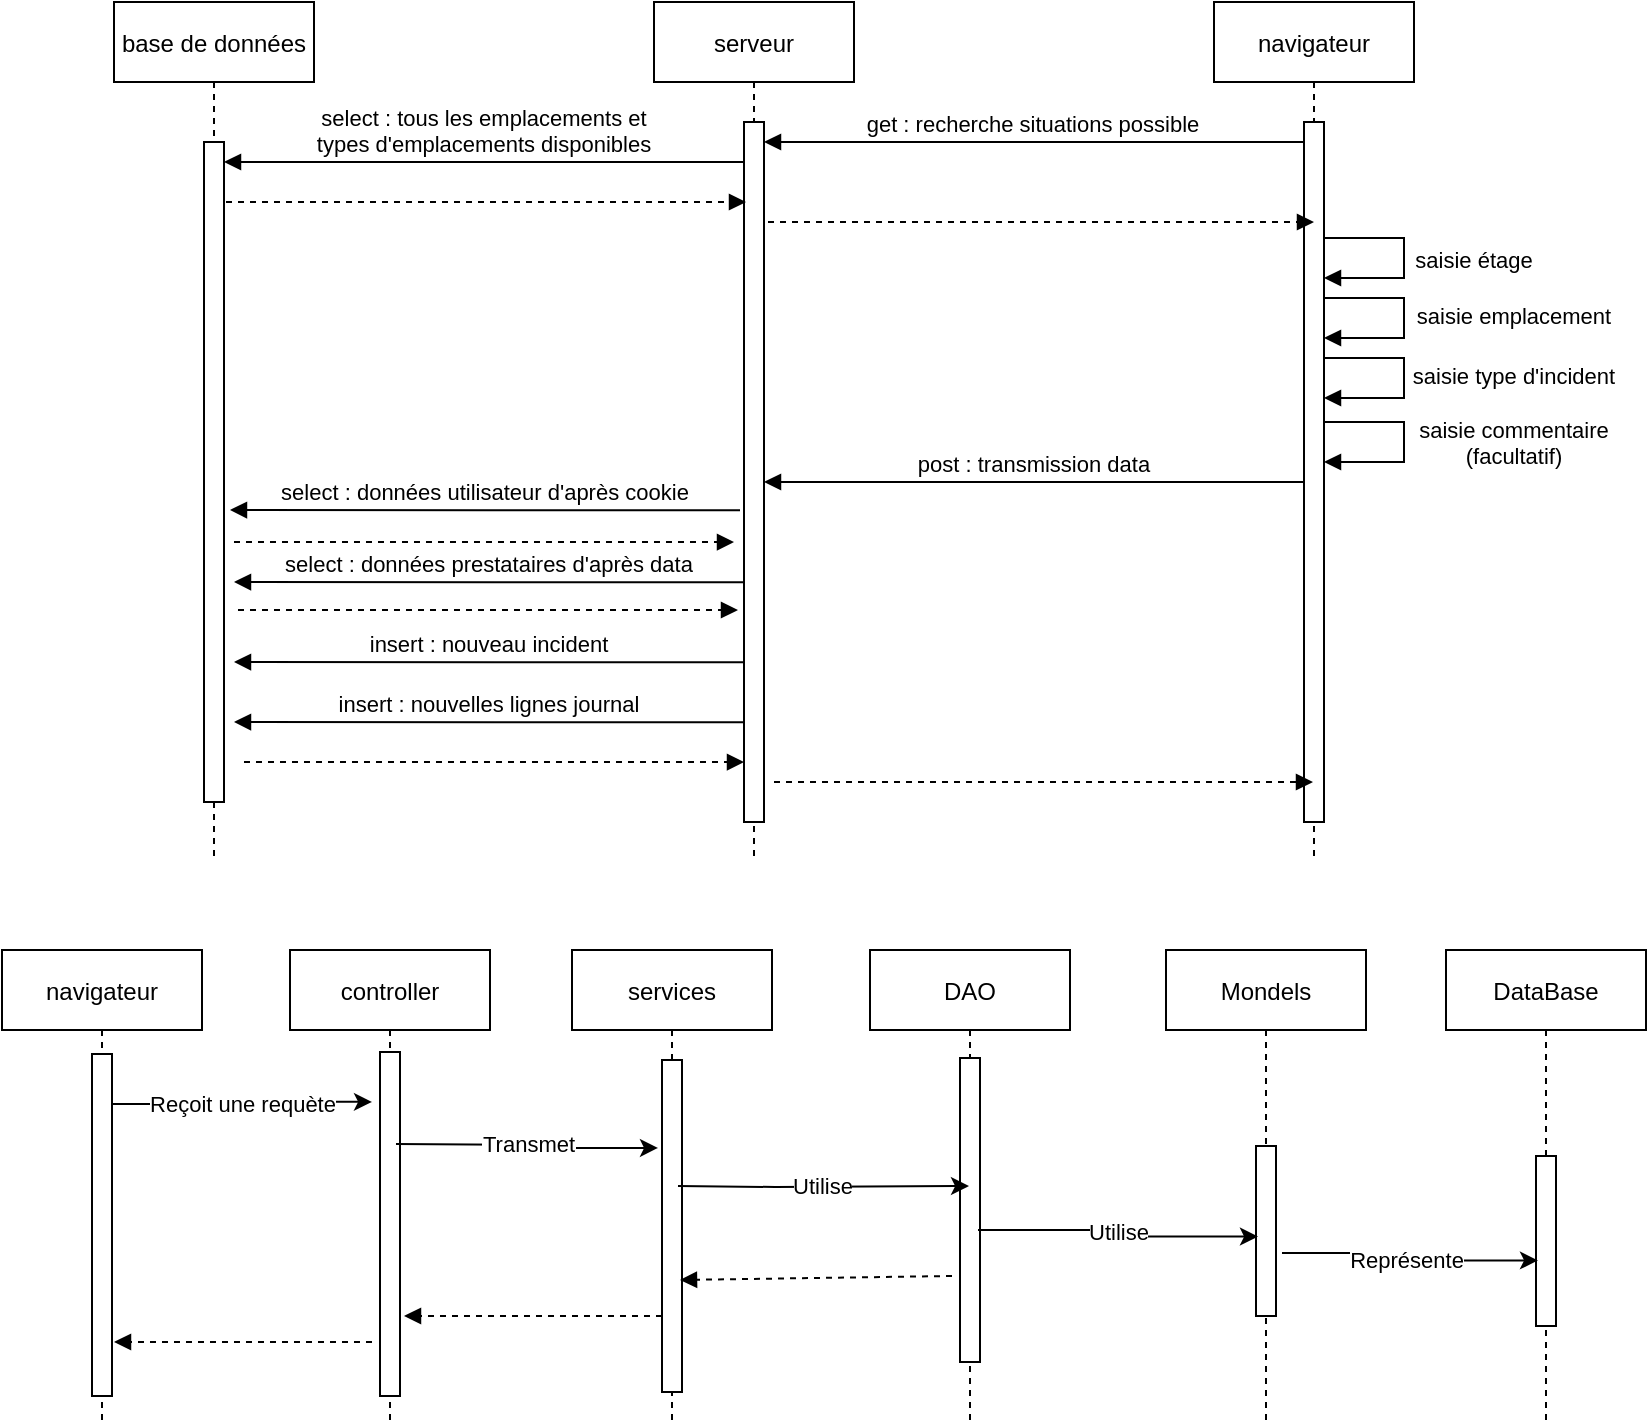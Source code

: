 <mxfile version="20.8.10" type="device"><diagram id="kgpKYQtTHZ0yAKxKKP6v" name="Page-1"><mxGraphModel dx="1780" dy="833" grid="0" gridSize="10" guides="1" tooltips="1" connect="1" arrows="1" fold="1" page="1" pageScale="1" pageWidth="850" pageHeight="1100" math="0" shadow="0"><root><mxCell id="0"/><mxCell id="1" parent="0"/><mxCell id="DQTdDgS3IpMgAFfMAFLB-1" value="serveur" style="shape=umlLifeline;perimeter=lifelinePerimeter;container=1;collapsible=0;recursiveResize=0;rounded=0;shadow=0;strokeWidth=1;" parent="1" vertex="1"><mxGeometry x="340" y="30" width="100" height="430" as="geometry"/></mxCell><mxCell id="DQTdDgS3IpMgAFfMAFLB-2" value="" style="points=[];perimeter=orthogonalPerimeter;rounded=0;shadow=0;strokeWidth=1;" parent="DQTdDgS3IpMgAFfMAFLB-1" vertex="1"><mxGeometry x="45" y="60" width="10" height="350" as="geometry"/></mxCell><mxCell id="DQTdDgS3IpMgAFfMAFLB-3" value="get : recherche situations possible" style="verticalAlign=bottom;endArrow=block;shadow=0;strokeWidth=1;" parent="DQTdDgS3IpMgAFfMAFLB-1" edge="1"><mxGeometry relative="1" as="geometry"><mxPoint x="324.5" y="70" as="sourcePoint"/><Array as="points"><mxPoint x="245" y="70"/></Array><mxPoint x="55" y="70" as="targetPoint"/></mxGeometry></mxCell><mxCell id="DQTdDgS3IpMgAFfMAFLB-15" value="select : tous les emplacements et&#10;types d'emplacements disponibles" style="verticalAlign=bottom;endArrow=block;shadow=0;strokeWidth=1;" parent="DQTdDgS3IpMgAFfMAFLB-1" edge="1"><mxGeometry relative="1" as="geometry"><mxPoint x="45" y="80" as="sourcePoint"/><mxPoint x="-215" y="80" as="targetPoint"/><Array as="points"><mxPoint x="-29.5" y="80"/><mxPoint x="-69.5" y="80"/></Array></mxGeometry></mxCell><mxCell id="DQTdDgS3IpMgAFfMAFLB-25" value="" style="verticalAlign=bottom;endArrow=block;shadow=0;strokeWidth=1;dashed=1;exitX=1.5;exitY=0.707;exitDx=0;exitDy=0;exitPerimeter=0;" parent="DQTdDgS3IpMgAFfMAFLB-1" edge="1"><mxGeometry relative="1" as="geometry"><mxPoint x="-205" y="380" as="sourcePoint"/><mxPoint x="45" y="380.04" as="targetPoint"/></mxGeometry></mxCell><mxCell id="DQTdDgS3IpMgAFfMAFLB-4" value="navigateur" style="shape=umlLifeline;perimeter=lifelinePerimeter;container=1;collapsible=0;recursiveResize=0;rounded=0;shadow=0;strokeWidth=1;fontStyle=0" parent="1" vertex="1"><mxGeometry x="620" y="30" width="100" height="430" as="geometry"/></mxCell><mxCell id="DQTdDgS3IpMgAFfMAFLB-5" value="" style="points=[];perimeter=orthogonalPerimeter;rounded=0;shadow=0;strokeWidth=1;" parent="DQTdDgS3IpMgAFfMAFLB-4" vertex="1"><mxGeometry x="45" y="60" width="10" height="350" as="geometry"/></mxCell><mxCell id="DQTdDgS3IpMgAFfMAFLB-6" value="saisie étage" style="verticalAlign=bottom;endArrow=block;shadow=0;strokeWidth=1;edgeStyle=orthogonalEdgeStyle;rounded=0;" parent="DQTdDgS3IpMgAFfMAFLB-4" edge="1"><mxGeometry x="0.2" y="-35" relative="1" as="geometry"><mxPoint x="55" y="118" as="sourcePoint"/><mxPoint x="55" y="138" as="targetPoint"/><Array as="points"><mxPoint x="95" y="118"/><mxPoint x="95" y="138"/></Array><mxPoint x="35" y="35" as="offset"/></mxGeometry></mxCell><mxCell id="DQTdDgS3IpMgAFfMAFLB-7" value="saisie type d'incident" style="verticalAlign=bottom;endArrow=block;shadow=0;strokeWidth=1;edgeStyle=orthogonalEdgeStyle;rounded=0;spacing=6;" parent="DQTdDgS3IpMgAFfMAFLB-4" edge="1"><mxGeometry x="0.2" y="55" relative="1" as="geometry"><mxPoint x="55" y="178" as="sourcePoint"/><mxPoint x="55" y="198" as="targetPoint"/><Array as="points"><mxPoint x="95" y="178"/><mxPoint x="95" y="198"/></Array><mxPoint x="55" y="-53" as="offset"/></mxGeometry></mxCell><mxCell id="DQTdDgS3IpMgAFfMAFLB-8" value="saisie emplacement" style="verticalAlign=bottom;endArrow=block;shadow=0;strokeWidth=1;edgeStyle=orthogonalEdgeStyle;rounded=0;spacing=-4;" parent="DQTdDgS3IpMgAFfMAFLB-4" edge="1"><mxGeometry x="0.04" y="55" relative="1" as="geometry"><mxPoint x="55" y="148" as="sourcePoint"/><mxPoint x="55" y="168" as="targetPoint"/><Array as="points"><mxPoint x="95" y="148"/><mxPoint x="95" y="168"/></Array><mxPoint as="offset"/></mxGeometry></mxCell><mxCell id="DQTdDgS3IpMgAFfMAFLB-17" value="saisie commentaire&#10;(facultatif)" style="verticalAlign=bottom;endArrow=block;shadow=0;strokeWidth=1;edgeStyle=orthogonalEdgeStyle;rounded=0;spacing=6;spacingLeft=-10;" parent="DQTdDgS3IpMgAFfMAFLB-4" edge="1"><mxGeometry x="0.2" y="61" relative="1" as="geometry"><mxPoint x="55" y="210" as="sourcePoint"/><mxPoint x="55" y="230" as="targetPoint"/><Array as="points"><mxPoint x="95" y="210"/><mxPoint x="95" y="230"/></Array><mxPoint x="60" y="-51" as="offset"/></mxGeometry></mxCell><mxCell id="DQTdDgS3IpMgAFfMAFLB-13" value="post : transmission data" style="verticalAlign=bottom;endArrow=block;shadow=0;strokeWidth=1;" parent="DQTdDgS3IpMgAFfMAFLB-4" target="DQTdDgS3IpMgAFfMAFLB-2" edge="1"><mxGeometry relative="1" as="geometry"><mxPoint x="45" y="240" as="sourcePoint"/><mxPoint x="-215" y="240" as="targetPoint"/><Array as="points"><mxPoint x="-29.5" y="240"/><mxPoint x="-69.5" y="240"/></Array></mxGeometry></mxCell><mxCell id="DQTdDgS3IpMgAFfMAFLB-11" value="base de données" style="shape=umlLifeline;perimeter=lifelinePerimeter;container=1;collapsible=0;recursiveResize=0;rounded=0;shadow=0;strokeWidth=1;" parent="1" vertex="1"><mxGeometry x="70" y="30" width="100" height="430" as="geometry"/></mxCell><mxCell id="DQTdDgS3IpMgAFfMAFLB-12" value="" style="points=[];perimeter=orthogonalPerimeter;rounded=0;shadow=0;strokeWidth=1;" parent="DQTdDgS3IpMgAFfMAFLB-11" vertex="1"><mxGeometry x="45" y="70" width="10" height="330" as="geometry"/></mxCell><mxCell id="DQTdDgS3IpMgAFfMAFLB-20" value="select : données utilisateur d'après cookie" style="verticalAlign=bottom;endArrow=block;shadow=0;strokeWidth=1;" parent="DQTdDgS3IpMgAFfMAFLB-11" edge="1"><mxGeometry relative="1" as="geometry"><mxPoint x="313" y="254.07" as="sourcePoint"/><mxPoint x="58" y="254" as="targetPoint"/><Array as="points"><mxPoint x="238.5" y="254.07"/><mxPoint x="198.5" y="254.07"/></Array></mxGeometry></mxCell><mxCell id="DQTdDgS3IpMgAFfMAFLB-14" value="" style="verticalAlign=bottom;endArrow=block;shadow=0;strokeWidth=1;dashed=1;" parent="1" edge="1"><mxGeometry relative="1" as="geometry"><mxPoint x="126" y="130" as="sourcePoint"/><mxPoint x="386" y="130" as="targetPoint"/><Array as="points"><mxPoint x="271.5" y="130"/><mxPoint x="311.5" y="130"/></Array></mxGeometry></mxCell><mxCell id="DQTdDgS3IpMgAFfMAFLB-16" value="" style="verticalAlign=bottom;endArrow=block;shadow=0;strokeWidth=1;dashed=1;" parent="1" edge="1"><mxGeometry relative="1" as="geometry"><mxPoint x="397" y="140" as="sourcePoint"/><mxPoint x="670" y="140" as="targetPoint"/><Array as="points"><mxPoint x="542.5" y="140"/><mxPoint x="582.5" y="140"/></Array></mxGeometry></mxCell><mxCell id="DQTdDgS3IpMgAFfMAFLB-18" value="insert : nouveau incident" style="verticalAlign=bottom;endArrow=block;shadow=0;strokeWidth=1;" parent="1" edge="1"><mxGeometry relative="1" as="geometry"><mxPoint x="385" y="360.07" as="sourcePoint"/><mxPoint x="130" y="360" as="targetPoint"/><Array as="points"><mxPoint x="310.5" y="360.07"/><mxPoint x="270.5" y="360.07"/></Array></mxGeometry></mxCell><mxCell id="DQTdDgS3IpMgAFfMAFLB-22" value="select : données prestataires d'après data" style="verticalAlign=bottom;endArrow=block;shadow=0;strokeWidth=1;" parent="1" edge="1"><mxGeometry relative="1" as="geometry"><mxPoint x="385" y="320.07" as="sourcePoint"/><mxPoint x="130" y="320" as="targetPoint"/><Array as="points"><mxPoint x="310.5" y="320.07"/><mxPoint x="270.5" y="320.07"/></Array></mxGeometry></mxCell><mxCell id="DQTdDgS3IpMgAFfMAFLB-23" value="" style="verticalAlign=bottom;endArrow=block;shadow=0;strokeWidth=1;dashed=1;exitX=1.5;exitY=0.707;exitDx=0;exitDy=0;exitPerimeter=0;" parent="1" edge="1"><mxGeometry relative="1" as="geometry"><mxPoint x="132" y="333.96" as="sourcePoint"/><mxPoint x="382" y="334" as="targetPoint"/></mxGeometry></mxCell><mxCell id="DQTdDgS3IpMgAFfMAFLB-24" value="insert : nouvelles lignes journal" style="verticalAlign=bottom;endArrow=block;shadow=0;strokeWidth=1;" parent="1" edge="1"><mxGeometry relative="1" as="geometry"><mxPoint x="385" y="390.07" as="sourcePoint"/><mxPoint x="130" y="390" as="targetPoint"/><Array as="points"><mxPoint x="310.5" y="390.07"/><mxPoint x="270.5" y="390.07"/></Array></mxGeometry></mxCell><mxCell id="DQTdDgS3IpMgAFfMAFLB-26" value="" style="verticalAlign=bottom;endArrow=block;shadow=0;strokeWidth=1;dashed=1;exitX=1.5;exitY=0.707;exitDx=0;exitDy=0;exitPerimeter=0;" parent="1" edge="1"><mxGeometry relative="1" as="geometry"><mxPoint x="130" y="300.0" as="sourcePoint"/><mxPoint x="380" y="300.04" as="targetPoint"/></mxGeometry></mxCell><mxCell id="DQTdDgS3IpMgAFfMAFLB-28" value="" style="verticalAlign=bottom;endArrow=block;shadow=0;strokeWidth=1;dashed=1;exitX=1.5;exitY=0.707;exitDx=0;exitDy=0;exitPerimeter=0;" parent="1" target="DQTdDgS3IpMgAFfMAFLB-4" edge="1"><mxGeometry relative="1" as="geometry"><mxPoint x="400" y="420" as="sourcePoint"/><mxPoint x="650" y="420.04" as="targetPoint"/></mxGeometry></mxCell><mxCell id="KOD3R3oPBB-m6j3Qr8oS-1" value="controller" style="shape=umlLifeline;perimeter=lifelinePerimeter;container=1;collapsible=0;recursiveResize=0;rounded=0;shadow=0;strokeWidth=1;" vertex="1" parent="1"><mxGeometry x="158" y="504" width="100" height="235" as="geometry"/></mxCell><mxCell id="KOD3R3oPBB-m6j3Qr8oS-2" value="" style="points=[];perimeter=orthogonalPerimeter;rounded=0;shadow=0;strokeWidth=1;" vertex="1" parent="KOD3R3oPBB-m6j3Qr8oS-1"><mxGeometry x="45" y="51" width="10" height="172" as="geometry"/></mxCell><mxCell id="KOD3R3oPBB-m6j3Qr8oS-41" value="" style="verticalAlign=bottom;endArrow=block;shadow=0;strokeWidth=1;dashed=1;exitX=-0.4;exitY=0.717;exitDx=0;exitDy=0;exitPerimeter=0;" edge="1" parent="KOD3R3oPBB-m6j3Qr8oS-1"><mxGeometry relative="1" as="geometry"><mxPoint x="186" y="183.004" as="sourcePoint"/><mxPoint x="57" y="183" as="targetPoint"/></mxGeometry></mxCell><mxCell id="KOD3R3oPBB-m6j3Qr8oS-6" value="services" style="shape=umlLifeline;perimeter=lifelinePerimeter;container=1;collapsible=0;recursiveResize=0;rounded=0;shadow=0;strokeWidth=1;fontStyle=0" vertex="1" parent="1"><mxGeometry x="299" y="504" width="100" height="235" as="geometry"/></mxCell><mxCell id="KOD3R3oPBB-m6j3Qr8oS-7" value="" style="points=[];perimeter=orthogonalPerimeter;rounded=0;shadow=0;strokeWidth=1;" vertex="1" parent="KOD3R3oPBB-m6j3Qr8oS-6"><mxGeometry x="45" y="55" width="10" height="166" as="geometry"/></mxCell><mxCell id="KOD3R3oPBB-m6j3Qr8oS-13" value="navigateur" style="shape=umlLifeline;perimeter=lifelinePerimeter;container=1;collapsible=0;recursiveResize=0;rounded=0;shadow=0;strokeWidth=1;" vertex="1" parent="1"><mxGeometry x="14" y="504" width="100" height="236" as="geometry"/></mxCell><mxCell id="KOD3R3oPBB-m6j3Qr8oS-14" value="" style="points=[];perimeter=orthogonalPerimeter;rounded=0;shadow=0;strokeWidth=1;" vertex="1" parent="KOD3R3oPBB-m6j3Qr8oS-13"><mxGeometry x="45" y="52" width="10" height="171" as="geometry"/></mxCell><mxCell id="KOD3R3oPBB-m6j3Qr8oS-42" value="" style="verticalAlign=bottom;endArrow=block;shadow=0;strokeWidth=1;dashed=1;exitX=-0.4;exitY=0.717;exitDx=0;exitDy=0;exitPerimeter=0;" edge="1" parent="KOD3R3oPBB-m6j3Qr8oS-13"><mxGeometry relative="1" as="geometry"><mxPoint x="185" y="196.004" as="sourcePoint"/><mxPoint x="56" y="196" as="targetPoint"/></mxGeometry></mxCell><mxCell id="KOD3R3oPBB-m6j3Qr8oS-24" value="DAO" style="shape=umlLifeline;perimeter=lifelinePerimeter;container=1;collapsible=0;recursiveResize=0;rounded=0;shadow=0;strokeWidth=1;fontStyle=0" vertex="1" parent="1"><mxGeometry x="448" y="504" width="100" height="236" as="geometry"/></mxCell><mxCell id="KOD3R3oPBB-m6j3Qr8oS-25" value="" style="points=[];perimeter=orthogonalPerimeter;rounded=0;shadow=0;strokeWidth=1;" vertex="1" parent="KOD3R3oPBB-m6j3Qr8oS-24"><mxGeometry x="45" y="54" width="10" height="152" as="geometry"/></mxCell><mxCell id="KOD3R3oPBB-m6j3Qr8oS-40" value="" style="verticalAlign=bottom;endArrow=block;shadow=0;strokeWidth=1;dashed=1;entryX=-0.4;entryY=0.717;entryDx=0;entryDy=0;entryPerimeter=0;exitX=-0.4;exitY=0.717;exitDx=0;exitDy=0;exitPerimeter=0;" edge="1" parent="KOD3R3oPBB-m6j3Qr8oS-24" source="KOD3R3oPBB-m6j3Qr8oS-25"><mxGeometry relative="1" as="geometry"><mxPoint x="30.5" y="165" as="sourcePoint"/><mxPoint x="-95" y="165" as="targetPoint"/></mxGeometry></mxCell><mxCell id="KOD3R3oPBB-m6j3Qr8oS-27" value="Mondels" style="shape=umlLifeline;perimeter=lifelinePerimeter;container=1;collapsible=0;recursiveResize=0;rounded=0;shadow=0;strokeWidth=1;fontStyle=0" vertex="1" parent="1"><mxGeometry x="596" y="504" width="100" height="236" as="geometry"/></mxCell><mxCell id="KOD3R3oPBB-m6j3Qr8oS-28" value="" style="points=[];perimeter=orthogonalPerimeter;rounded=0;shadow=0;strokeWidth=1;" vertex="1" parent="KOD3R3oPBB-m6j3Qr8oS-27"><mxGeometry x="45" y="98" width="10" height="85" as="geometry"/></mxCell><mxCell id="KOD3R3oPBB-m6j3Qr8oS-30" value="DataBase" style="shape=umlLifeline;perimeter=lifelinePerimeter;container=1;collapsible=0;recursiveResize=0;rounded=0;shadow=0;strokeWidth=1;fontStyle=0" vertex="1" parent="1"><mxGeometry x="736" y="504" width="100" height="237" as="geometry"/></mxCell><mxCell id="KOD3R3oPBB-m6j3Qr8oS-31" value="" style="points=[];perimeter=orthogonalPerimeter;rounded=0;shadow=0;strokeWidth=1;" vertex="1" parent="KOD3R3oPBB-m6j3Qr8oS-30"><mxGeometry x="45" y="103" width="10" height="85" as="geometry"/></mxCell><mxCell id="KOD3R3oPBB-m6j3Qr8oS-34" value="Reçoit une requète" style="edgeStyle=orthogonalEdgeStyle;rounded=0;orthogonalLoop=1;jettySize=auto;html=1;exitX=1;exitY=0.146;exitDx=0;exitDy=0;exitPerimeter=0;entryX=-0.4;entryY=0.145;entryDx=0;entryDy=0;entryPerimeter=0;" edge="1" parent="1" source="KOD3R3oPBB-m6j3Qr8oS-14" target="KOD3R3oPBB-m6j3Qr8oS-2"><mxGeometry relative="1" as="geometry"/></mxCell><mxCell id="KOD3R3oPBB-m6j3Qr8oS-35" value="Transmet" style="edgeStyle=orthogonalEdgeStyle;rounded=0;orthogonalLoop=1;jettySize=auto;html=1;entryX=-0.2;entryY=0.265;entryDx=0;entryDy=0;entryPerimeter=0;" edge="1" parent="1" target="KOD3R3oPBB-m6j3Qr8oS-7"><mxGeometry relative="1" as="geometry"><mxPoint x="211" y="601" as="sourcePoint"/><mxPoint x="215" y="593.002" as="targetPoint"/></mxGeometry></mxCell><mxCell id="KOD3R3oPBB-m6j3Qr8oS-36" value="Utilise" style="edgeStyle=orthogonalEdgeStyle;rounded=0;orthogonalLoop=1;jettySize=auto;html=1;" edge="1" parent="1" target="KOD3R3oPBB-m6j3Qr8oS-24"><mxGeometry relative="1" as="geometry"><mxPoint x="352" y="622" as="sourcePoint"/><mxPoint x="356" y="610.89" as="targetPoint"/></mxGeometry></mxCell><mxCell id="KOD3R3oPBB-m6j3Qr8oS-37" value="Utilise" style="edgeStyle=orthogonalEdgeStyle;rounded=0;orthogonalLoop=1;jettySize=auto;html=1;exitX=0.9;exitY=0.566;exitDx=0;exitDy=0;exitPerimeter=0;entryX=0.1;entryY=0.533;entryDx=0;entryDy=0;entryPerimeter=0;" edge="1" parent="1" source="KOD3R3oPBB-m6j3Qr8oS-25" target="KOD3R3oPBB-m6j3Qr8oS-28"><mxGeometry relative="1" as="geometry"><mxPoint x="362" y="632" as="sourcePoint"/><mxPoint x="507.5" y="632" as="targetPoint"/></mxGeometry></mxCell><mxCell id="KOD3R3oPBB-m6j3Qr8oS-39" value="Représente" style="edgeStyle=orthogonalEdgeStyle;rounded=0;orthogonalLoop=1;jettySize=auto;html=1;exitX=1.3;exitY=0.629;exitDx=0;exitDy=0;exitPerimeter=0;entryX=0.1;entryY=0.614;entryDx=0;entryDy=0;entryPerimeter=0;" edge="1" parent="1" source="KOD3R3oPBB-m6j3Qr8oS-28" target="KOD3R3oPBB-m6j3Qr8oS-31"><mxGeometry relative="1" as="geometry"><mxPoint x="362" y="632" as="sourcePoint"/><mxPoint x="507.5" y="632" as="targetPoint"/></mxGeometry></mxCell></root></mxGraphModel></diagram></mxfile>